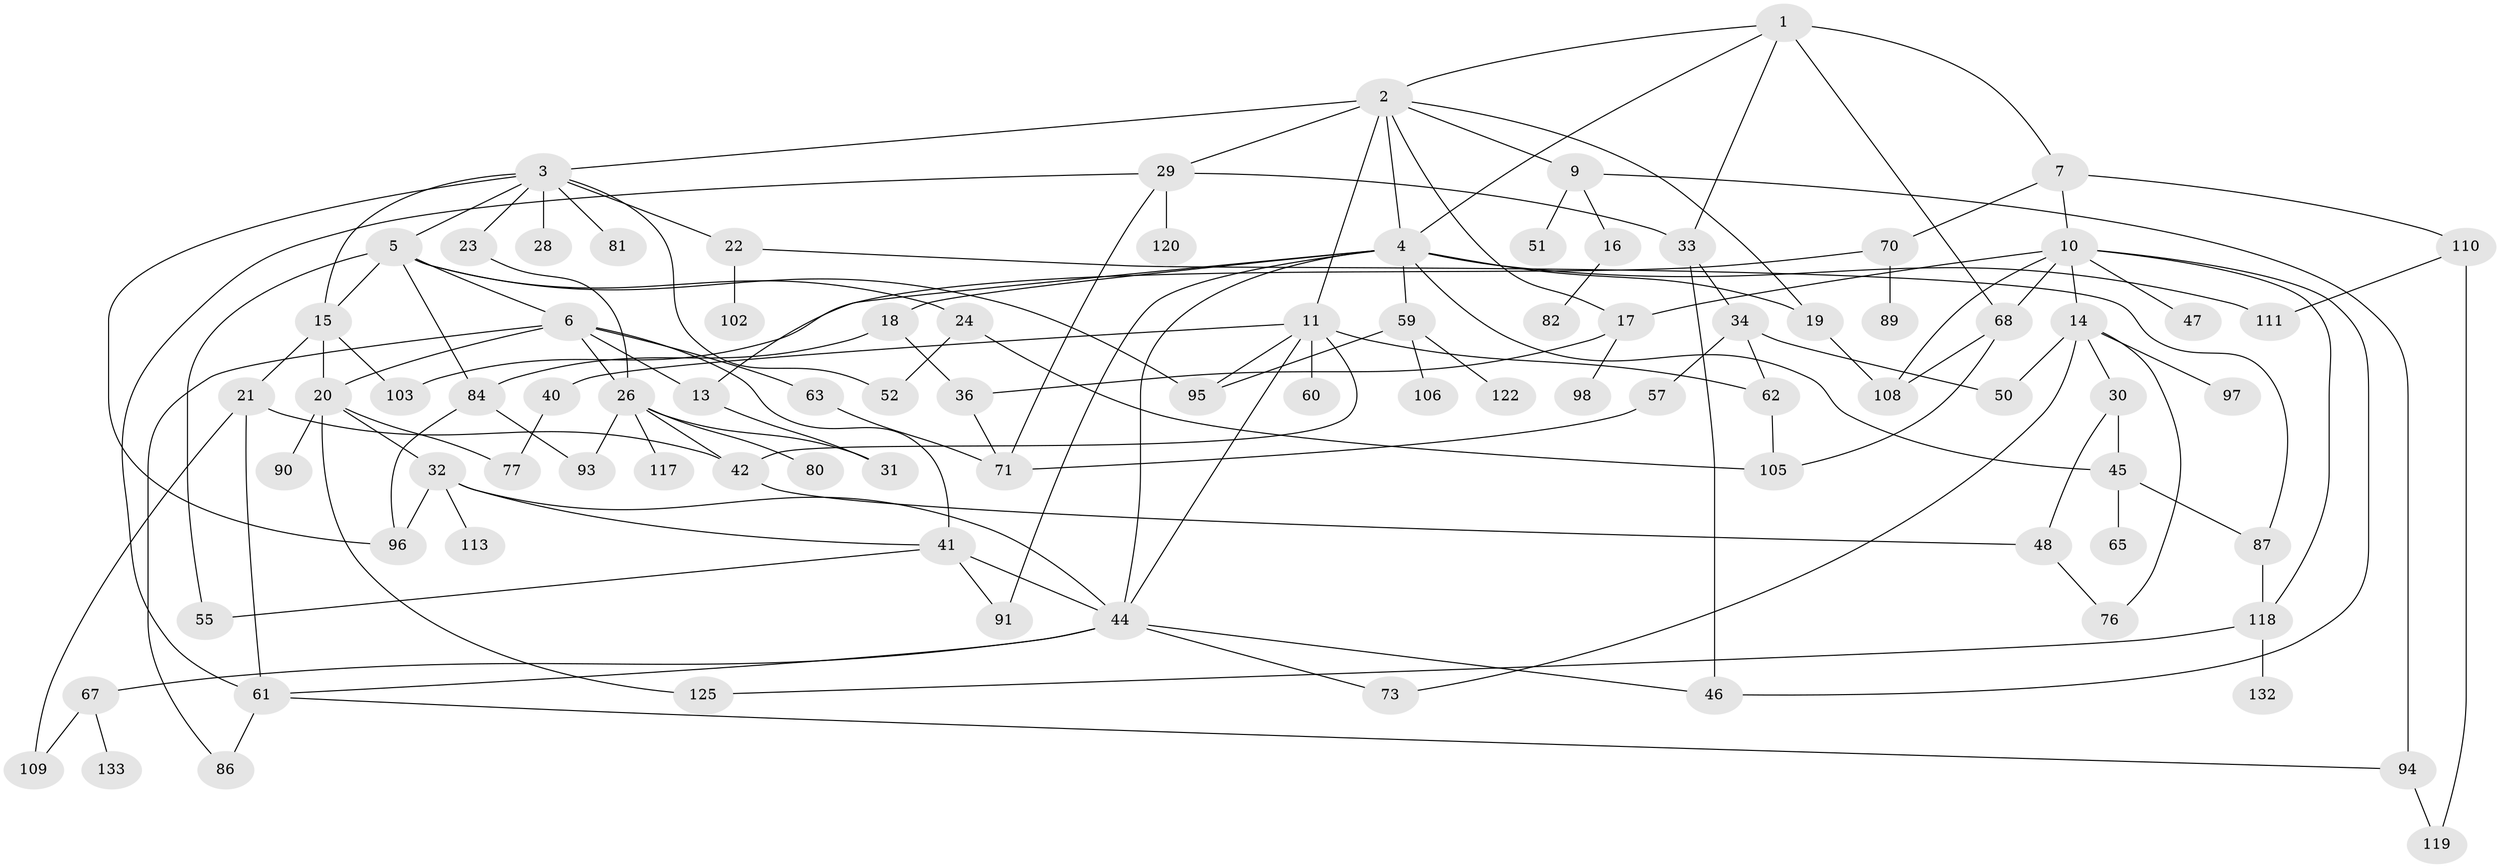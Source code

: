 // original degree distribution, {6: 0.03676470588235294, 8: 0.022058823529411766, 7: 0.014705882352941176, 5: 0.058823529411764705, 4: 0.11029411764705882, 3: 0.22794117647058823, 2: 0.3161764705882353, 1: 0.21323529411764705}
// Generated by graph-tools (version 1.1) at 2025/41/03/06/25 10:41:26]
// undirected, 89 vertices, 141 edges
graph export_dot {
graph [start="1"]
  node [color=gray90,style=filled];
  1 [super="+38"];
  2 [super="+53"];
  3 [super="+35"];
  4 [super="+58"];
  5 [super="+8"];
  6 [super="+43"];
  7;
  9 [super="+54"];
  10 [super="+12"];
  11 [super="+92"];
  13;
  14 [super="+25"];
  15 [super="+99"];
  16;
  17 [super="+37"];
  18;
  19 [super="+101"];
  20 [super="+49"];
  21 [super="+27"];
  22;
  23;
  24;
  26 [super="+74"];
  28;
  29 [super="+64"];
  30 [super="+69"];
  31;
  32 [super="+39"];
  33;
  34 [super="+56"];
  36;
  40;
  41 [super="+112"];
  42 [super="+107"];
  44 [super="+78"];
  45 [super="+72"];
  46;
  47 [super="+136"];
  48 [super="+128"];
  50;
  51;
  52;
  55 [super="+83"];
  57 [super="+85"];
  59 [super="+66"];
  60;
  61;
  62 [super="+131"];
  63;
  65;
  67 [super="+126"];
  68 [super="+75"];
  70 [super="+79"];
  71 [super="+130"];
  73;
  76 [super="+121"];
  77 [super="+88"];
  80;
  81;
  82;
  84 [super="+100"];
  86 [super="+129"];
  87;
  89;
  90;
  91;
  93 [super="+104"];
  94 [super="+116"];
  95;
  96 [super="+127"];
  97 [super="+135"];
  98 [super="+134"];
  102;
  103 [super="+123"];
  105;
  106;
  108 [super="+115"];
  109;
  110 [super="+114"];
  111;
  113;
  117;
  118 [super="+124"];
  119;
  120;
  122;
  125;
  132;
  133;
  1 -- 2;
  1 -- 4;
  1 -- 7;
  1 -- 33;
  1 -- 68;
  2 -- 3;
  2 -- 9;
  2 -- 11;
  2 -- 17;
  2 -- 19;
  2 -- 29;
  2 -- 4;
  3 -- 5;
  3 -- 22;
  3 -- 23;
  3 -- 28;
  3 -- 96;
  3 -- 81;
  3 -- 52;
  3 -- 15;
  4 -- 18;
  4 -- 44;
  4 -- 45;
  4 -- 91;
  4 -- 111;
  4 -- 13;
  4 -- 59;
  4 -- 19;
  5 -- 6;
  5 -- 55;
  5 -- 95;
  5 -- 24;
  5 -- 15;
  5 -- 84;
  6 -- 13;
  6 -- 41;
  6 -- 63;
  6 -- 20;
  6 -- 86;
  6 -- 26;
  7 -- 10;
  7 -- 70;
  7 -- 110;
  9 -- 16;
  9 -- 51;
  9 -- 94;
  10 -- 47;
  10 -- 108;
  10 -- 14;
  10 -- 46;
  10 -- 68;
  10 -- 118;
  10 -- 17;
  11 -- 40;
  11 -- 42;
  11 -- 60;
  11 -- 62;
  11 -- 44;
  11 -- 95;
  13 -- 31;
  14 -- 30;
  14 -- 73;
  14 -- 50;
  14 -- 97;
  14 -- 76;
  15 -- 20;
  15 -- 21;
  15 -- 103;
  16 -- 82;
  17 -- 36;
  17 -- 98;
  18 -- 84;
  18 -- 36;
  19 -- 108;
  20 -- 32;
  20 -- 77;
  20 -- 125;
  20 -- 90;
  21 -- 109;
  21 -- 42;
  21 -- 61;
  22 -- 102;
  22 -- 87;
  23 -- 26;
  24 -- 52;
  24 -- 105;
  26 -- 80;
  26 -- 42;
  26 -- 117;
  26 -- 93;
  26 -- 31;
  29 -- 61;
  29 -- 71;
  29 -- 120;
  29 -- 33;
  30 -- 48;
  30 -- 45;
  32 -- 113;
  32 -- 96;
  32 -- 41;
  32 -- 44;
  33 -- 34;
  33 -- 46;
  34 -- 50;
  34 -- 57;
  34 -- 62;
  36 -- 71;
  40 -- 77;
  41 -- 91;
  41 -- 44;
  41 -- 55;
  42 -- 48;
  44 -- 67;
  44 -- 46;
  44 -- 73;
  44 -- 61;
  45 -- 65;
  45 -- 87;
  48 -- 76;
  57 -- 71;
  59 -- 106;
  59 -- 122;
  59 -- 95;
  61 -- 86;
  61 -- 94;
  62 -- 105;
  63 -- 71;
  67 -- 109;
  67 -- 133;
  68 -- 105;
  68 -- 108;
  70 -- 89;
  70 -- 103;
  84 -- 93;
  84 -- 96;
  87 -- 118;
  94 -- 119;
  110 -- 119;
  110 -- 111;
  118 -- 125;
  118 -- 132;
}
